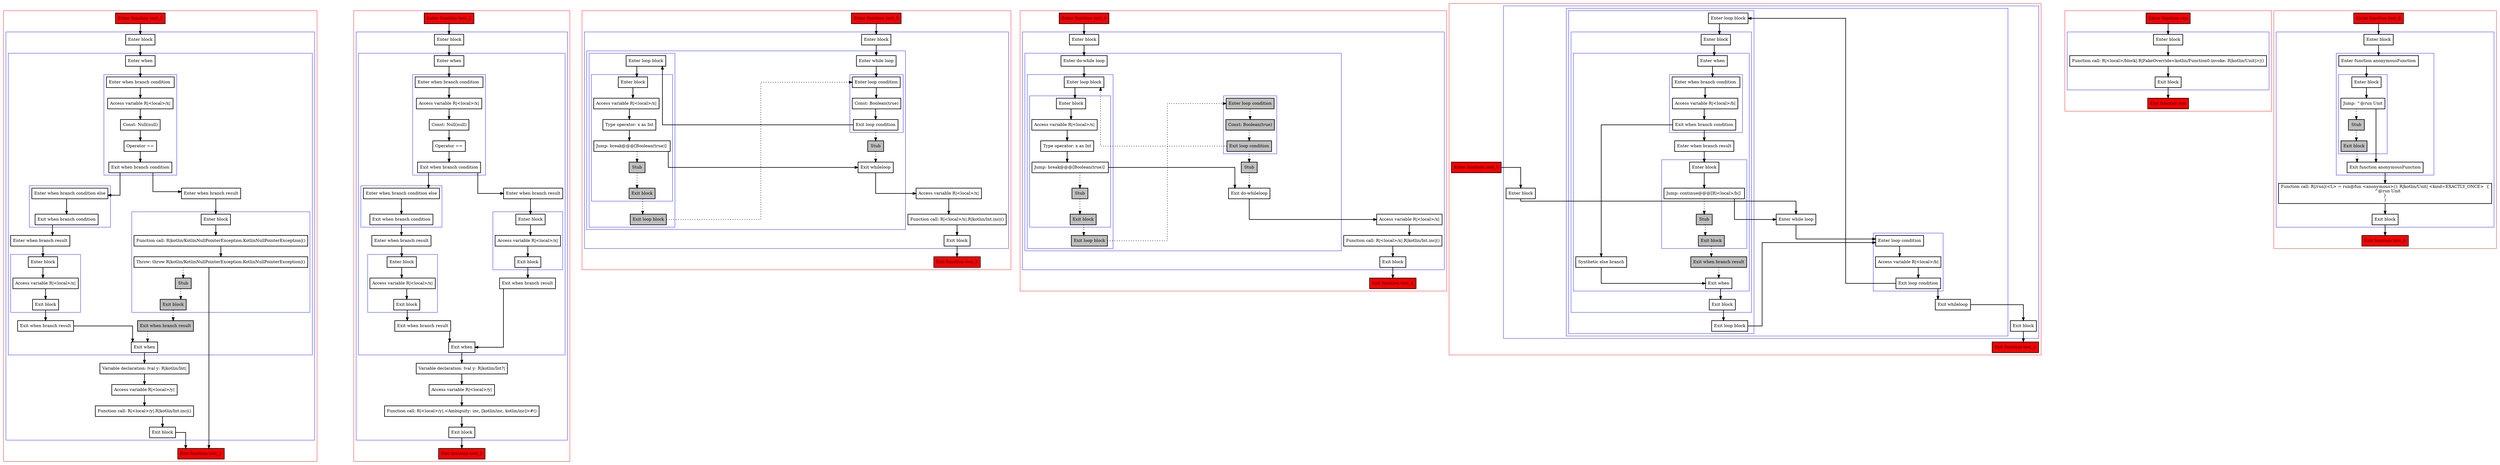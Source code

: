 digraph jumps_kt {
  graph [splines=ortho nodesep=3]
  node [shape=box penwidth=2]
  edge [penwidth=2]

  subgraph cluster_0 {
    color=red
    0 [label="Enter function test_1" style="filled" fillcolor=red];
    subgraph cluster_1 {
      color=blue
      1 [label="Enter block"];
      subgraph cluster_2 {
        color=blue
        2 [label="Enter when"];
        subgraph cluster_3 {
          color=blue
          3 [label="Enter when branch condition "];
          4 [label="Access variable R|<local>/x|"];
          5 [label="Const: Null(null)"];
          6 [label="Operator =="];
          7 [label="Exit when branch condition"];
        }
        subgraph cluster_4 {
          color=blue
          8 [label="Enter when branch condition else"];
          9 [label="Exit when branch condition"];
        }
        10 [label="Enter when branch result"];
        subgraph cluster_5 {
          color=blue
          11 [label="Enter block"];
          12 [label="Access variable R|<local>/x|"];
          13 [label="Exit block"];
        }
        14 [label="Exit when branch result"];
        15 [label="Enter when branch result"];
        subgraph cluster_6 {
          color=blue
          16 [label="Enter block"];
          17 [label="Function call: R|kotlin/KotlinNullPointerException.KotlinNullPointerException|()"];
          18 [label="Throw: throw R|kotlin/KotlinNullPointerException.KotlinNullPointerException|()"];
          19 [label="Stub" style="filled" fillcolor=gray];
          20 [label="Exit block" style="filled" fillcolor=gray];
        }
        21 [label="Exit when branch result" style="filled" fillcolor=gray];
        22 [label="Exit when"];
      }
      23 [label="Variable declaration: lval y: R|kotlin/Int|"];
      24 [label="Access variable R|<local>/y|"];
      25 [label="Function call: R|<local>/y|.R|kotlin/Int.inc|()"];
      26 [label="Exit block"];
    }
    27 [label="Exit function test_1" style="filled" fillcolor=red];
  }

  0 -> {1};
  1 -> {2};
  2 -> {3};
  3 -> {4};
  4 -> {5};
  5 -> {6};
  6 -> {7};
  7 -> {15 8};
  8 -> {9};
  9 -> {10};
  10 -> {11};
  11 -> {12};
  12 -> {13};
  13 -> {14};
  14 -> {22};
  15 -> {16};
  16 -> {17};
  17 -> {18};
  18 -> {27};
  18 -> {19} [style=dotted];
  19 -> {20} [style=dotted];
  20 -> {21} [style=dotted];
  21 -> {22} [style=dotted];
  22 -> {23};
  23 -> {24};
  24 -> {25};
  25 -> {26};
  26 -> {27};

  subgraph cluster_7 {
    color=red
    28 [label="Enter function test_2" style="filled" fillcolor=red];
    subgraph cluster_8 {
      color=blue
      29 [label="Enter block"];
      subgraph cluster_9 {
        color=blue
        30 [label="Enter when"];
        subgraph cluster_10 {
          color=blue
          31 [label="Enter when branch condition "];
          32 [label="Access variable R|<local>/x|"];
          33 [label="Const: Null(null)"];
          34 [label="Operator =="];
          35 [label="Exit when branch condition"];
        }
        subgraph cluster_11 {
          color=blue
          36 [label="Enter when branch condition else"];
          37 [label="Exit when branch condition"];
        }
        38 [label="Enter when branch result"];
        subgraph cluster_12 {
          color=blue
          39 [label="Enter block"];
          40 [label="Access variable R|<local>/x|"];
          41 [label="Exit block"];
        }
        42 [label="Exit when branch result"];
        43 [label="Enter when branch result"];
        subgraph cluster_13 {
          color=blue
          44 [label="Enter block"];
          45 [label="Access variable R|<local>/x|"];
          46 [label="Exit block"];
        }
        47 [label="Exit when branch result"];
        48 [label="Exit when"];
      }
      49 [label="Variable declaration: lval y: R|kotlin/Int?|"];
      50 [label="Access variable R|<local>/y|"];
      51 [label="Function call: R|<local>/y|.<Ambiguity: inc, [kotlin/inc, kotlin/inc]>#()"];
      52 [label="Exit block"];
    }
    53 [label="Exit function test_2" style="filled" fillcolor=red];
  }

  28 -> {29};
  29 -> {30};
  30 -> {31};
  31 -> {32};
  32 -> {33};
  33 -> {34};
  34 -> {35};
  35 -> {43 36};
  36 -> {37};
  37 -> {38};
  38 -> {39};
  39 -> {40};
  40 -> {41};
  41 -> {42};
  42 -> {48};
  43 -> {44};
  44 -> {45};
  45 -> {46};
  46 -> {47};
  47 -> {48};
  48 -> {49};
  49 -> {50};
  50 -> {51};
  51 -> {52};
  52 -> {53};

  subgraph cluster_14 {
    color=red
    54 [label="Enter function test_3" style="filled" fillcolor=red];
    subgraph cluster_15 {
      color=blue
      55 [label="Enter block"];
      subgraph cluster_16 {
        color=blue
        56 [label="Enter while loop"];
        subgraph cluster_17 {
          color=blue
          57 [label="Enter loop condition"];
          58 [label="Const: Boolean(true)"];
          59 [label="Exit loop condition"];
        }
        subgraph cluster_18 {
          color=blue
          60 [label="Enter loop block"];
          subgraph cluster_19 {
            color=blue
            61 [label="Enter block"];
            62 [label="Access variable R|<local>/x|"];
            63 [label="Type operator: x as Int"];
            64 [label="Jump: break@@@[Boolean(true)] "];
            65 [label="Stub" style="filled" fillcolor=gray];
            66 [label="Exit block" style="filled" fillcolor=gray];
          }
          67 [label="Exit loop block" style="filled" fillcolor=gray];
        }
        68 [label="Stub" style="filled" fillcolor=gray];
        69 [label="Exit whileloop"];
      }
      70 [label="Access variable R|<local>/x|"];
      71 [label="Function call: R|<local>/x|.R|kotlin/Int.inc|()"];
      72 [label="Exit block"];
    }
    73 [label="Exit function test_3" style="filled" fillcolor=red];
  }

  54 -> {55};
  55 -> {56};
  56 -> {57};
  57 -> {58};
  58 -> {59};
  59 -> {60};
  59 -> {68} [style=dotted];
  60 -> {61};
  61 -> {62};
  62 -> {63};
  63 -> {64};
  64 -> {69};
  64 -> {65} [style=dotted];
  65 -> {66} [style=dotted];
  66 -> {67} [style=dotted];
  67 -> {57} [style=dotted];
  68 -> {69} [style=dotted];
  69 -> {70};
  70 -> {71};
  71 -> {72};
  72 -> {73};

  subgraph cluster_20 {
    color=red
    74 [label="Enter function test_4" style="filled" fillcolor=red];
    subgraph cluster_21 {
      color=blue
      75 [label="Enter block"];
      subgraph cluster_22 {
        color=blue
        76 [label="Enter do-while loop"];
        subgraph cluster_23 {
          color=blue
          77 [label="Enter loop block"];
          subgraph cluster_24 {
            color=blue
            78 [label="Enter block"];
            79 [label="Access variable R|<local>/x|"];
            80 [label="Type operator: x as Int"];
            81 [label="Jump: break@@@[Boolean(true)] "];
            82 [label="Stub" style="filled" fillcolor=gray];
            83 [label="Exit block" style="filled" fillcolor=gray];
          }
          84 [label="Exit loop block" style="filled" fillcolor=gray];
        }
        subgraph cluster_25 {
          color=blue
          85 [label="Enter loop condition" style="filled" fillcolor=gray];
          86 [label="Const: Boolean(true)" style="filled" fillcolor=gray];
          87 [label="Exit loop condition" style="filled" fillcolor=gray];
        }
        88 [label="Stub" style="filled" fillcolor=gray];
        89 [label="Exit do-whileloop"];
      }
      90 [label="Access variable R|<local>/x|"];
      91 [label="Function call: R|<local>/x|.R|kotlin/Int.inc|()"];
      92 [label="Exit block"];
    }
    93 [label="Exit function test_4" style="filled" fillcolor=red];
  }

  74 -> {75};
  75 -> {76};
  76 -> {77};
  77 -> {78};
  78 -> {79};
  79 -> {80};
  80 -> {81};
  81 -> {89};
  81 -> {82} [style=dotted];
  82 -> {83} [style=dotted];
  83 -> {84} [style=dotted];
  84 -> {85} [style=dotted];
  85 -> {86} [style=dotted];
  86 -> {87} [style=dotted];
  87 -> {77 88} [style=dotted];
  88 -> {89} [style=dotted];
  89 -> {90};
  90 -> {91};
  91 -> {92};
  92 -> {93};

  subgraph cluster_26 {
    color=red
    94 [label="Enter function test_5" style="filled" fillcolor=red];
    subgraph cluster_27 {
      color=blue
      95 [label="Enter block"];
      subgraph cluster_28 {
        color=blue
        96 [label="Enter while loop"];
        subgraph cluster_29 {
          color=blue
          97 [label="Enter loop condition"];
          98 [label="Access variable R|<local>/b|"];
          99 [label="Exit loop condition"];
        }
        subgraph cluster_30 {
          color=blue
          100 [label="Enter loop block"];
          subgraph cluster_31 {
            color=blue
            101 [label="Enter block"];
            subgraph cluster_32 {
              color=blue
              102 [label="Enter when"];
              subgraph cluster_33 {
                color=blue
                103 [label="Enter when branch condition "];
                104 [label="Access variable R|<local>/b|"];
                105 [label="Exit when branch condition"];
              }
              106 [label="Synthetic else branch"];
              107 [label="Enter when branch result"];
              subgraph cluster_34 {
                color=blue
                108 [label="Enter block"];
                109 [label="Jump: continue@@@[R|<local>/b|] "];
                110 [label="Stub" style="filled" fillcolor=gray];
                111 [label="Exit block" style="filled" fillcolor=gray];
              }
              112 [label="Exit when branch result" style="filled" fillcolor=gray];
              113 [label="Exit when"];
            }
            114 [label="Exit block"];
          }
          115 [label="Exit loop block"];
        }
        116 [label="Exit whileloop"];
      }
      117 [label="Exit block"];
    }
    118 [label="Exit function test_5" style="filled" fillcolor=red];
  }

  94 -> {95};
  95 -> {96};
  96 -> {97};
  97 -> {98};
  98 -> {99};
  99 -> {116 100};
  100 -> {101};
  101 -> {102};
  102 -> {103};
  103 -> {104};
  104 -> {105};
  105 -> {107 106};
  106 -> {113};
  107 -> {108};
  108 -> {109};
  109 -> {96};
  109 -> {110} [style=dotted];
  110 -> {111} [style=dotted];
  111 -> {112} [style=dotted];
  112 -> {113} [style=dotted];
  113 -> {114};
  114 -> {115};
  115 -> {97};
  116 -> {117};
  117 -> {118};

  subgraph cluster_35 {
    color=red
    119 [label="Enter function run" style="filled" fillcolor=red];
    subgraph cluster_36 {
      color=blue
      120 [label="Enter block"];
      121 [label="Function call: R|<local>/block|.R|FakeOverride<kotlin/Function0.invoke: R|kotlin/Unit|>|()"];
      122 [label="Exit block"];
    }
    123 [label="Exit function run" style="filled" fillcolor=red];
  }

  119 -> {120};
  120 -> {121};
  121 -> {122};
  122 -> {123};

  subgraph cluster_37 {
    color=red
    124 [label="Enter function test_6" style="filled" fillcolor=red];
    subgraph cluster_38 {
      color=blue
      125 [label="Enter block"];
      subgraph cluster_39 {
        color=blue
        126 [label="Enter function anonymousFunction"];
        subgraph cluster_40 {
          color=blue
          127 [label="Enter block"];
          128 [label="Jump: ^@run Unit"];
          129 [label="Stub" style="filled" fillcolor=gray];
          130 [label="Exit block" style="filled" fillcolor=gray];
        }
        131 [label="Exit function anonymousFunction"];
      }
      132 [label="Function call: R|/run|(<L> = run@fun <anonymous>(): R|kotlin/Unit| <kind=EXACTLY_ONCE>  {
    ^@run Unit
}
)"];
      133 [label="Exit block"];
    }
    134 [label="Exit function test_6" style="filled" fillcolor=red];
  }

  124 -> {125};
  125 -> {126};
  126 -> {127};
  127 -> {128};
  128 -> {131};
  128 -> {129} [style=dotted];
  129 -> {130} [style=dotted];
  130 -> {131} [style=dotted];
  131 -> {132};
  132 -> {133};
  133 -> {134};

}
